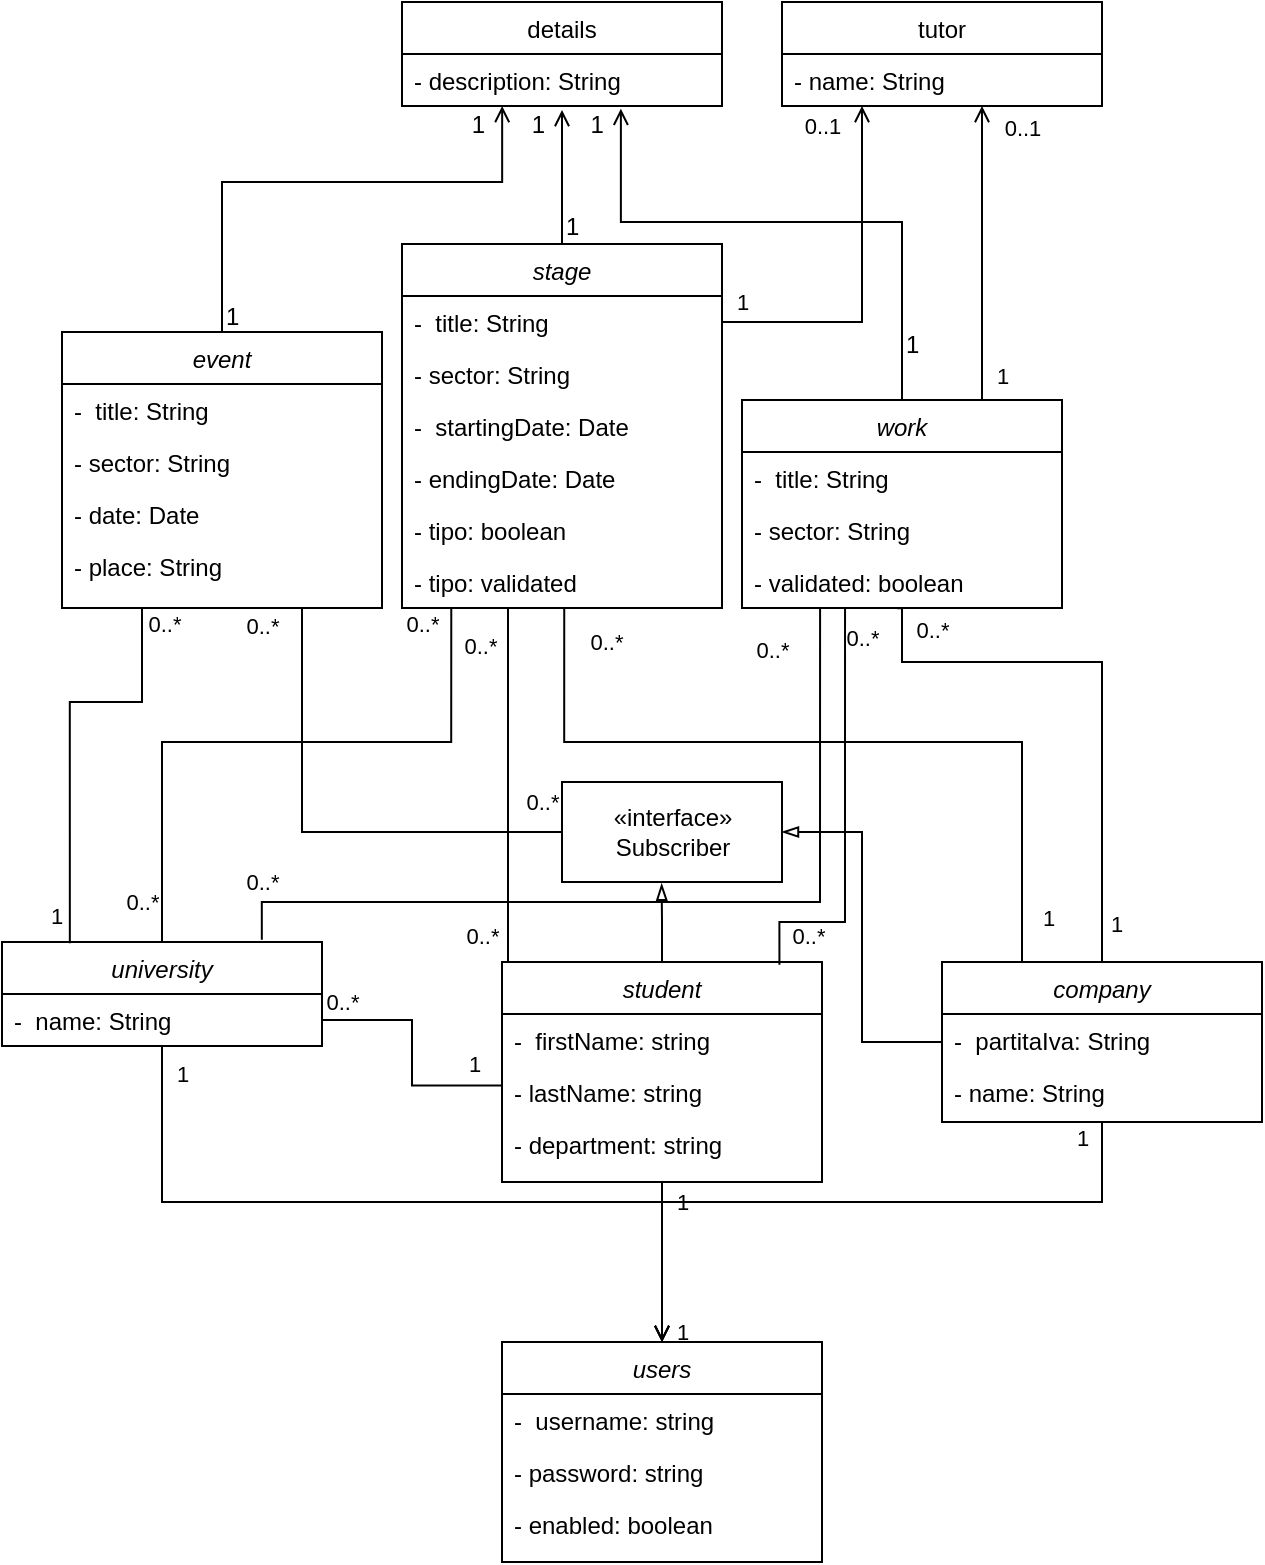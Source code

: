 <mxfile version="13.11.0" type="github">
  <diagram id="C5RBs43oDa-KdzZeNtuy" name="Page-1">
    <mxGraphModel dx="981" dy="526" grid="1" gridSize="10" guides="1" tooltips="1" connect="1" arrows="1" fold="1" page="1" pageScale="1" pageWidth="827" pageHeight="1169" math="0" shadow="0">
      <root>
        <mxCell id="WIyWlLk6GJQsqaUBKTNV-0" />
        <mxCell id="WIyWlLk6GJQsqaUBKTNV-1" parent="WIyWlLk6GJQsqaUBKTNV-0" />
        <mxCell id="zkfFHV4jXpPFQw0GAbJ--0" value="event" style="swimlane;fontStyle=2;align=center;verticalAlign=top;childLayout=stackLayout;horizontal=1;startSize=26;horizontalStack=0;resizeParent=1;resizeLast=0;collapsible=1;marginBottom=0;rounded=0;shadow=0;strokeWidth=1;fillColor=none;" parent="WIyWlLk6GJQsqaUBKTNV-1" vertex="1">
          <mxGeometry x="150" y="215" width="160" height="138" as="geometry">
            <mxRectangle x="200" y="80" width="160" height="26" as="alternateBounds" />
          </mxGeometry>
        </mxCell>
        <mxCell id="zkfFHV4jXpPFQw0GAbJ--1" value="-  title: String" style="text;align=left;verticalAlign=top;spacingLeft=4;spacingRight=4;overflow=hidden;rotatable=0;points=[[0,0.5],[1,0.5]];portConstraint=eastwest;" parent="zkfFHV4jXpPFQw0GAbJ--0" vertex="1">
          <mxGeometry y="26" width="160" height="26" as="geometry" />
        </mxCell>
        <mxCell id="zkfFHV4jXpPFQw0GAbJ--2" value="- sector: String" style="text;align=left;verticalAlign=top;spacingLeft=4;spacingRight=4;overflow=hidden;rotatable=0;points=[[0,0.5],[1,0.5]];portConstraint=eastwest;rounded=0;shadow=0;html=0;" parent="zkfFHV4jXpPFQw0GAbJ--0" vertex="1">
          <mxGeometry y="52" width="160" height="26" as="geometry" />
        </mxCell>
        <mxCell id="zkfFHV4jXpPFQw0GAbJ--3" value="- date: Date" style="text;align=left;verticalAlign=top;spacingLeft=4;spacingRight=4;overflow=hidden;rotatable=0;points=[[0,0.5],[1,0.5]];portConstraint=eastwest;rounded=0;shadow=0;html=0;" parent="zkfFHV4jXpPFQw0GAbJ--0" vertex="1">
          <mxGeometry y="78" width="160" height="26" as="geometry" />
        </mxCell>
        <mxCell id="GKu7pvznXo3YkOagFsmP-5" value="- place: String" style="text;align=left;verticalAlign=top;spacingLeft=4;spacingRight=4;overflow=hidden;rotatable=0;points=[[0,0.5],[1,0.5]];portConstraint=eastwest;rounded=0;shadow=0;html=0;" vertex="1" parent="zkfFHV4jXpPFQw0GAbJ--0">
          <mxGeometry y="104" width="160" height="26" as="geometry" />
        </mxCell>
        <mxCell id="zkfFHV4jXpPFQw0GAbJ--17" value="details" style="swimlane;fontStyle=0;align=center;verticalAlign=top;childLayout=stackLayout;horizontal=1;startSize=26;horizontalStack=0;resizeParent=1;resizeLast=0;collapsible=1;marginBottom=0;rounded=0;shadow=0;strokeWidth=1;" parent="WIyWlLk6GJQsqaUBKTNV-1" vertex="1">
          <mxGeometry x="320" y="50" width="160" height="52" as="geometry">
            <mxRectangle x="550" y="140" width="160" height="26" as="alternateBounds" />
          </mxGeometry>
        </mxCell>
        <mxCell id="zkfFHV4jXpPFQw0GAbJ--18" value="- description: String" style="text;align=left;verticalAlign=top;spacingLeft=4;spacingRight=4;overflow=hidden;rotatable=0;points=[[0,0.5],[1,0.5]];portConstraint=eastwest;" parent="zkfFHV4jXpPFQw0GAbJ--17" vertex="1">
          <mxGeometry y="26" width="160" height="26" as="geometry" />
        </mxCell>
        <mxCell id="zkfFHV4jXpPFQw0GAbJ--26" value="" style="endArrow=open;shadow=0;strokeWidth=1;rounded=0;endFill=1;edgeStyle=elbowEdgeStyle;elbow=vertical;exitX=0.5;exitY=0;exitDx=0;exitDy=0;entryX=0.313;entryY=1;entryDx=0;entryDy=0;entryPerimeter=0;" parent="WIyWlLk6GJQsqaUBKTNV-1" source="zkfFHV4jXpPFQw0GAbJ--0" target="zkfFHV4jXpPFQw0GAbJ--18" edge="1">
          <mxGeometry x="0.5" y="41" relative="1" as="geometry">
            <mxPoint x="250" y="250" as="sourcePoint" />
            <mxPoint x="402" y="114" as="targetPoint" />
            <mxPoint x="-40" y="32" as="offset" />
            <Array as="points">
              <mxPoint x="350" y="140" />
              <mxPoint x="390" y="270" />
              <mxPoint x="390" y="290" />
            </Array>
          </mxGeometry>
        </mxCell>
        <mxCell id="zkfFHV4jXpPFQw0GAbJ--27" value="1" style="resizable=0;align=left;verticalAlign=bottom;labelBackgroundColor=none;fontSize=12;" parent="zkfFHV4jXpPFQw0GAbJ--26" connectable="0" vertex="1">
          <mxGeometry x="-1" relative="1" as="geometry">
            <mxPoint y="1" as="offset" />
          </mxGeometry>
        </mxCell>
        <mxCell id="zkfFHV4jXpPFQw0GAbJ--28" value="1" style="resizable=0;align=right;verticalAlign=bottom;labelBackgroundColor=none;fontSize=12;" parent="zkfFHV4jXpPFQw0GAbJ--26" connectable="0" vertex="1">
          <mxGeometry x="1" relative="1" as="geometry">
            <mxPoint x="-7" y="17.91" as="offset" />
          </mxGeometry>
        </mxCell>
        <mxCell id="GKu7pvznXo3YkOagFsmP-13" value="work" style="swimlane;fontStyle=2;align=center;verticalAlign=top;childLayout=stackLayout;horizontal=1;startSize=26;horizontalStack=0;resizeParent=1;resizeLast=0;collapsible=1;marginBottom=0;rounded=0;shadow=0;strokeWidth=1;fillColor=none;" vertex="1" parent="WIyWlLk6GJQsqaUBKTNV-1">
          <mxGeometry x="490" y="249" width="160" height="104" as="geometry">
            <mxRectangle x="200" y="80" width="160" height="26" as="alternateBounds" />
          </mxGeometry>
        </mxCell>
        <mxCell id="GKu7pvznXo3YkOagFsmP-14" value="-  title: String" style="text;align=left;verticalAlign=top;spacingLeft=4;spacingRight=4;overflow=hidden;rotatable=0;points=[[0,0.5],[1,0.5]];portConstraint=eastwest;" vertex="1" parent="GKu7pvznXo3YkOagFsmP-13">
          <mxGeometry y="26" width="160" height="26" as="geometry" />
        </mxCell>
        <mxCell id="GKu7pvznXo3YkOagFsmP-15" value="- sector: String" style="text;align=left;verticalAlign=top;spacingLeft=4;spacingRight=4;overflow=hidden;rotatable=0;points=[[0,0.5],[1,0.5]];portConstraint=eastwest;rounded=0;shadow=0;html=0;" vertex="1" parent="GKu7pvznXo3YkOagFsmP-13">
          <mxGeometry y="52" width="160" height="26" as="geometry" />
        </mxCell>
        <mxCell id="GKu7pvznXo3YkOagFsmP-16" value="- validated: boolean" style="text;align=left;verticalAlign=top;spacingLeft=4;spacingRight=4;overflow=hidden;rotatable=0;points=[[0,0.5],[1,0.5]];portConstraint=eastwest;rounded=0;shadow=0;html=0;" vertex="1" parent="GKu7pvznXo3YkOagFsmP-13">
          <mxGeometry y="78" width="160" height="26" as="geometry" />
        </mxCell>
        <mxCell id="GKu7pvznXo3YkOagFsmP-6" value="stage" style="swimlane;fontStyle=2;align=center;verticalAlign=top;childLayout=stackLayout;horizontal=1;startSize=26;horizontalStack=0;resizeParent=1;resizeLast=0;collapsible=1;marginBottom=0;rounded=0;shadow=0;strokeWidth=1;fillColor=none;" vertex="1" parent="WIyWlLk6GJQsqaUBKTNV-1">
          <mxGeometry x="320" y="171" width="160" height="182" as="geometry">
            <mxRectangle x="200" y="80" width="160" height="26" as="alternateBounds" />
          </mxGeometry>
        </mxCell>
        <mxCell id="GKu7pvznXo3YkOagFsmP-7" value="-  title: String" style="text;align=left;verticalAlign=top;spacingLeft=4;spacingRight=4;overflow=hidden;rotatable=0;points=[[0,0.5],[1,0.5]];portConstraint=eastwest;" vertex="1" parent="GKu7pvznXo3YkOagFsmP-6">
          <mxGeometry y="26" width="160" height="26" as="geometry" />
        </mxCell>
        <mxCell id="GKu7pvznXo3YkOagFsmP-8" value="- sector: String" style="text;align=left;verticalAlign=top;spacingLeft=4;spacingRight=4;overflow=hidden;rotatable=0;points=[[0,0.5],[1,0.5]];portConstraint=eastwest;rounded=0;shadow=0;html=0;" vertex="1" parent="GKu7pvznXo3YkOagFsmP-6">
          <mxGeometry y="52" width="160" height="26" as="geometry" />
        </mxCell>
        <mxCell id="GKu7pvznXo3YkOagFsmP-9" value="-  startingDate: Date" style="text;align=left;verticalAlign=top;spacingLeft=4;spacingRight=4;overflow=hidden;rotatable=0;points=[[0,0.5],[1,0.5]];portConstraint=eastwest;rounded=0;shadow=0;html=0;" vertex="1" parent="GKu7pvznXo3YkOagFsmP-6">
          <mxGeometry y="78" width="160" height="26" as="geometry" />
        </mxCell>
        <mxCell id="GKu7pvznXo3YkOagFsmP-10" value="- endingDate: Date" style="text;align=left;verticalAlign=top;spacingLeft=4;spacingRight=4;overflow=hidden;rotatable=0;points=[[0,0.5],[1,0.5]];portConstraint=eastwest;rounded=0;shadow=0;html=0;" vertex="1" parent="GKu7pvznXo3YkOagFsmP-6">
          <mxGeometry y="104" width="160" height="26" as="geometry" />
        </mxCell>
        <mxCell id="GKu7pvznXo3YkOagFsmP-11" value="- tipo: boolean" style="text;align=left;verticalAlign=top;spacingLeft=4;spacingRight=4;overflow=hidden;rotatable=0;points=[[0,0.5],[1,0.5]];portConstraint=eastwest;rounded=0;shadow=0;html=0;" vertex="1" parent="GKu7pvznXo3YkOagFsmP-6">
          <mxGeometry y="130" width="160" height="26" as="geometry" />
        </mxCell>
        <mxCell id="GKu7pvznXo3YkOagFsmP-12" value="- tipo: validated" style="text;align=left;verticalAlign=top;spacingLeft=4;spacingRight=4;overflow=hidden;rotatable=0;points=[[0,0.5],[1,0.5]];portConstraint=eastwest;rounded=0;shadow=0;html=0;" vertex="1" parent="GKu7pvznXo3YkOagFsmP-6">
          <mxGeometry y="156" width="160" height="26" as="geometry" />
        </mxCell>
        <mxCell id="GKu7pvznXo3YkOagFsmP-22" value="" style="endArrow=open;shadow=0;strokeWidth=1;rounded=0;endFill=1;edgeStyle=elbowEdgeStyle;elbow=vertical;exitX=0.5;exitY=0;exitDx=0;exitDy=0;entryX=0.5;entryY=1.078;entryDx=0;entryDy=0;entryPerimeter=0;" edge="1" parent="WIyWlLk6GJQsqaUBKTNV-1" source="GKu7pvznXo3YkOagFsmP-6" target="zkfFHV4jXpPFQw0GAbJ--18">
          <mxGeometry x="0.5" y="41" relative="1" as="geometry">
            <mxPoint x="180" y="319" as="sourcePoint" />
            <mxPoint x="420" y="130" as="targetPoint" />
            <mxPoint x="-40" y="32" as="offset" />
            <Array as="points">
              <mxPoint x="410" y="150" />
              <mxPoint x="430" y="270" />
              <mxPoint x="480" y="250" />
              <mxPoint x="400" y="280" />
              <mxPoint x="400" y="300" />
            </Array>
          </mxGeometry>
        </mxCell>
        <mxCell id="GKu7pvznXo3YkOagFsmP-23" value="1" style="resizable=0;align=left;verticalAlign=bottom;labelBackgroundColor=none;fontSize=12;" connectable="0" vertex="1" parent="GKu7pvznXo3YkOagFsmP-22">
          <mxGeometry x="-1" relative="1" as="geometry">
            <mxPoint as="offset" />
          </mxGeometry>
        </mxCell>
        <mxCell id="GKu7pvznXo3YkOagFsmP-24" value="1" style="resizable=0;align=right;verticalAlign=bottom;labelBackgroundColor=none;fontSize=12;" connectable="0" vertex="1" parent="GKu7pvznXo3YkOagFsmP-22">
          <mxGeometry x="1" relative="1" as="geometry">
            <mxPoint x="-7" y="16" as="offset" />
          </mxGeometry>
        </mxCell>
        <mxCell id="GKu7pvznXo3YkOagFsmP-26" value="" style="endArrow=open;shadow=0;strokeWidth=1;rounded=0;endFill=1;edgeStyle=elbowEdgeStyle;elbow=vertical;exitX=0.5;exitY=0;exitDx=0;exitDy=0;entryX=0.684;entryY=1.054;entryDx=0;entryDy=0;entryPerimeter=0;" edge="1" parent="WIyWlLk6GJQsqaUBKTNV-1" source="GKu7pvznXo3YkOagFsmP-13" target="zkfFHV4jXpPFQw0GAbJ--18">
          <mxGeometry x="0.5" y="41" relative="1" as="geometry">
            <mxPoint x="620" y="329" as="sourcePoint" />
            <mxPoint x="430" y="120" as="targetPoint" />
            <mxPoint x="-40" y="32" as="offset" />
            <Array as="points">
              <mxPoint x="580" y="160" />
              <mxPoint x="490" y="280" />
              <mxPoint x="410" y="310" />
              <mxPoint x="410" y="330" />
            </Array>
          </mxGeometry>
        </mxCell>
        <mxCell id="GKu7pvznXo3YkOagFsmP-27" value="1" style="resizable=0;align=left;verticalAlign=bottom;labelBackgroundColor=none;fontSize=12;" connectable="0" vertex="1" parent="GKu7pvznXo3YkOagFsmP-26">
          <mxGeometry x="-1" relative="1" as="geometry">
            <mxPoint y="-19" as="offset" />
          </mxGeometry>
        </mxCell>
        <mxCell id="GKu7pvznXo3YkOagFsmP-28" value="1" style="resizable=0;align=right;verticalAlign=bottom;labelBackgroundColor=none;fontSize=12;" connectable="0" vertex="1" parent="GKu7pvznXo3YkOagFsmP-26">
          <mxGeometry x="1" relative="1" as="geometry">
            <mxPoint x="-7" y="16.44" as="offset" />
          </mxGeometry>
        </mxCell>
        <mxCell id="GKu7pvznXo3YkOagFsmP-88" style="edgeStyle=orthogonalEdgeStyle;rounded=0;orthogonalLoop=1;jettySize=auto;html=1;entryX=0.5;entryY=0;entryDx=0;entryDy=0;endArrow=open;endFill=0;" edge="1" parent="WIyWlLk6GJQsqaUBKTNV-1" source="GKu7pvznXo3YkOagFsmP-32" target="GKu7pvznXo3YkOagFsmP-48">
          <mxGeometry relative="1" as="geometry" />
        </mxCell>
        <mxCell id="GKu7pvznXo3YkOagFsmP-92" value="1" style="edgeLabel;html=1;align=center;verticalAlign=middle;resizable=0;points=[];" vertex="1" connectable="0" parent="GKu7pvznXo3YkOagFsmP-88">
          <mxGeometry x="-0.764" y="-1" relative="1" as="geometry">
            <mxPoint x="11" as="offset" />
          </mxGeometry>
        </mxCell>
        <mxCell id="GKu7pvznXo3YkOagFsmP-97" value="&lt;div&gt;1&lt;/div&gt;" style="edgeLabel;html=1;align=center;verticalAlign=middle;resizable=0;points=[];" vertex="1" connectable="0" parent="GKu7pvznXo3YkOagFsmP-88">
          <mxGeometry x="0.667" y="-1" relative="1" as="geometry">
            <mxPoint x="11" y="8.57" as="offset" />
          </mxGeometry>
        </mxCell>
        <mxCell id="GKu7pvznXo3YkOagFsmP-134" style="edgeStyle=orthogonalEdgeStyle;rounded=0;orthogonalLoop=1;jettySize=auto;html=1;entryX=0.453;entryY=1.017;entryDx=0;entryDy=0;entryPerimeter=0;endArrow=blockThin;endFill=0;" edge="1" parent="WIyWlLk6GJQsqaUBKTNV-1" source="GKu7pvznXo3YkOagFsmP-32" target="GKu7pvznXo3YkOagFsmP-108">
          <mxGeometry relative="1" as="geometry" />
        </mxCell>
        <mxCell id="GKu7pvznXo3YkOagFsmP-32" value="student" style="swimlane;fontStyle=2;align=center;verticalAlign=top;childLayout=stackLayout;horizontal=1;startSize=26;horizontalStack=0;resizeParent=1;resizeLast=0;collapsible=1;marginBottom=0;rounded=0;shadow=0;strokeWidth=1;fillColor=none;" vertex="1" parent="WIyWlLk6GJQsqaUBKTNV-1">
          <mxGeometry x="370" y="530" width="160" height="110" as="geometry">
            <mxRectangle x="200" y="80" width="160" height="26" as="alternateBounds" />
          </mxGeometry>
        </mxCell>
        <mxCell id="GKu7pvznXo3YkOagFsmP-33" value="-  firstName: string" style="text;align=left;verticalAlign=top;spacingLeft=4;spacingRight=4;overflow=hidden;rotatable=0;points=[[0,0.5],[1,0.5]];portConstraint=eastwest;" vertex="1" parent="GKu7pvznXo3YkOagFsmP-32">
          <mxGeometry y="26" width="160" height="26" as="geometry" />
        </mxCell>
        <mxCell id="GKu7pvznXo3YkOagFsmP-34" value="- lastName: string" style="text;align=left;verticalAlign=top;spacingLeft=4;spacingRight=4;overflow=hidden;rotatable=0;points=[[0,0.5],[1,0.5]];portConstraint=eastwest;rounded=0;shadow=0;html=0;" vertex="1" parent="GKu7pvznXo3YkOagFsmP-32">
          <mxGeometry y="52" width="160" height="26" as="geometry" />
        </mxCell>
        <mxCell id="GKu7pvznXo3YkOagFsmP-35" value="- department: string" style="text;align=left;verticalAlign=top;spacingLeft=4;spacingRight=4;overflow=hidden;rotatable=0;points=[[0,0.5],[1,0.5]];portConstraint=eastwest;rounded=0;shadow=0;html=0;" vertex="1" parent="GKu7pvznXo3YkOagFsmP-32">
          <mxGeometry y="78" width="160" height="26" as="geometry" />
        </mxCell>
        <mxCell id="GKu7pvznXo3YkOagFsmP-90" style="edgeStyle=orthogonalEdgeStyle;rounded=0;orthogonalLoop=1;jettySize=auto;html=1;entryX=0.5;entryY=0;entryDx=0;entryDy=0;endArrow=open;endFill=0;" edge="1" parent="WIyWlLk6GJQsqaUBKTNV-1" source="GKu7pvznXo3YkOagFsmP-37" target="GKu7pvznXo3YkOagFsmP-48">
          <mxGeometry relative="1" as="geometry">
            <mxPoint x="390" y="690" as="targetPoint" />
            <Array as="points">
              <mxPoint x="200" y="650" />
              <mxPoint x="450" y="650" />
            </Array>
          </mxGeometry>
        </mxCell>
        <mxCell id="GKu7pvznXo3YkOagFsmP-93" value="&lt;div&gt;1&lt;/div&gt;" style="edgeLabel;html=1;align=center;verticalAlign=middle;resizable=0;points=[];" vertex="1" connectable="0" parent="GKu7pvznXo3YkOagFsmP-90">
          <mxGeometry x="-0.938" y="1" relative="1" as="geometry">
            <mxPoint x="8.97" y="1.57" as="offset" />
          </mxGeometry>
        </mxCell>
        <mxCell id="GKu7pvznXo3YkOagFsmP-37" value="university" style="swimlane;fontStyle=2;align=center;verticalAlign=top;childLayout=stackLayout;horizontal=1;startSize=26;horizontalStack=0;resizeParent=1;resizeLast=0;collapsible=1;marginBottom=0;rounded=0;shadow=0;strokeWidth=1;fillColor=none;" vertex="1" parent="WIyWlLk6GJQsqaUBKTNV-1">
          <mxGeometry x="120" y="520" width="160" height="52" as="geometry">
            <mxRectangle x="200" y="80" width="160" height="26" as="alternateBounds" />
          </mxGeometry>
        </mxCell>
        <mxCell id="GKu7pvznXo3YkOagFsmP-38" value="-  name: String" style="text;align=left;verticalAlign=top;spacingLeft=4;spacingRight=4;overflow=hidden;rotatable=0;points=[[0,0.5],[1,0.5]];portConstraint=eastwest;" vertex="1" parent="GKu7pvznXo3YkOagFsmP-37">
          <mxGeometry y="26" width="160" height="26" as="geometry" />
        </mxCell>
        <mxCell id="GKu7pvznXo3YkOagFsmP-89" style="edgeStyle=orthogonalEdgeStyle;rounded=0;orthogonalLoop=1;jettySize=auto;html=1;endArrow=open;endFill=0;entryX=0.5;entryY=0;entryDx=0;entryDy=0;" edge="1" parent="WIyWlLk6GJQsqaUBKTNV-1" source="GKu7pvznXo3YkOagFsmP-42" target="GKu7pvznXo3YkOagFsmP-48">
          <mxGeometry relative="1" as="geometry">
            <mxPoint x="480" y="690" as="targetPoint" />
            <Array as="points">
              <mxPoint x="670" y="650" />
              <mxPoint x="450" y="650" />
            </Array>
          </mxGeometry>
        </mxCell>
        <mxCell id="GKu7pvznXo3YkOagFsmP-91" value="1" style="edgeLabel;html=1;align=center;verticalAlign=middle;resizable=0;points=[];" vertex="1" connectable="0" parent="GKu7pvznXo3YkOagFsmP-89">
          <mxGeometry x="-0.965" y="-2" relative="1" as="geometry">
            <mxPoint x="-8.03" y="1.71" as="offset" />
          </mxGeometry>
        </mxCell>
        <mxCell id="GKu7pvznXo3YkOagFsmP-135" style="edgeStyle=orthogonalEdgeStyle;rounded=0;orthogonalLoop=1;jettySize=auto;html=1;entryX=1;entryY=0.5;entryDx=0;entryDy=0;endArrow=blockThin;endFill=0;" edge="1" parent="WIyWlLk6GJQsqaUBKTNV-1" source="GKu7pvznXo3YkOagFsmP-42" target="GKu7pvznXo3YkOagFsmP-108">
          <mxGeometry relative="1" as="geometry" />
        </mxCell>
        <mxCell id="GKu7pvznXo3YkOagFsmP-42" value="company" style="swimlane;fontStyle=2;align=center;verticalAlign=top;childLayout=stackLayout;horizontal=1;startSize=26;horizontalStack=0;resizeParent=1;resizeLast=0;collapsible=1;marginBottom=0;rounded=0;shadow=0;strokeWidth=1;fillColor=none;" vertex="1" parent="WIyWlLk6GJQsqaUBKTNV-1">
          <mxGeometry x="590" y="530" width="160" height="80" as="geometry">
            <mxRectangle x="200" y="80" width="160" height="26" as="alternateBounds" />
          </mxGeometry>
        </mxCell>
        <mxCell id="GKu7pvznXo3YkOagFsmP-43" value="-  partitaIva: String" style="text;align=left;verticalAlign=top;spacingLeft=4;spacingRight=4;overflow=hidden;rotatable=0;points=[[0,0.5],[1,0.5]];portConstraint=eastwest;" vertex="1" parent="GKu7pvznXo3YkOagFsmP-42">
          <mxGeometry y="26" width="160" height="26" as="geometry" />
        </mxCell>
        <mxCell id="GKu7pvznXo3YkOagFsmP-44" value="- name: String" style="text;align=left;verticalAlign=top;spacingLeft=4;spacingRight=4;overflow=hidden;rotatable=0;points=[[0,0.5],[1,0.5]];portConstraint=eastwest;rounded=0;shadow=0;html=0;" vertex="1" parent="GKu7pvznXo3YkOagFsmP-42">
          <mxGeometry y="52" width="160" height="26" as="geometry" />
        </mxCell>
        <mxCell id="GKu7pvznXo3YkOagFsmP-48" value="users" style="swimlane;fontStyle=2;align=center;verticalAlign=top;childLayout=stackLayout;horizontal=1;startSize=26;horizontalStack=0;resizeParent=1;resizeLast=0;collapsible=1;marginBottom=0;rounded=0;shadow=0;strokeWidth=1;fillColor=none;" vertex="1" parent="WIyWlLk6GJQsqaUBKTNV-1">
          <mxGeometry x="370" y="720" width="160" height="110" as="geometry">
            <mxRectangle x="200" y="80" width="160" height="26" as="alternateBounds" />
          </mxGeometry>
        </mxCell>
        <mxCell id="GKu7pvznXo3YkOagFsmP-49" value="-  username: string" style="text;align=left;verticalAlign=top;spacingLeft=4;spacingRight=4;overflow=hidden;rotatable=0;points=[[0,0.5],[1,0.5]];portConstraint=eastwest;" vertex="1" parent="GKu7pvznXo3YkOagFsmP-48">
          <mxGeometry y="26" width="160" height="26" as="geometry" />
        </mxCell>
        <mxCell id="GKu7pvznXo3YkOagFsmP-50" value="- password: string" style="text;align=left;verticalAlign=top;spacingLeft=4;spacingRight=4;overflow=hidden;rotatable=0;points=[[0,0.5],[1,0.5]];portConstraint=eastwest;rounded=0;shadow=0;html=0;" vertex="1" parent="GKu7pvznXo3YkOagFsmP-48">
          <mxGeometry y="52" width="160" height="26" as="geometry" />
        </mxCell>
        <mxCell id="GKu7pvznXo3YkOagFsmP-51" value="- enabled: boolean" style="text;align=left;verticalAlign=top;spacingLeft=4;spacingRight=4;overflow=hidden;rotatable=0;points=[[0,0.5],[1,0.5]];portConstraint=eastwest;rounded=0;shadow=0;html=0;" vertex="1" parent="GKu7pvznXo3YkOagFsmP-48">
          <mxGeometry y="78" width="160" height="26" as="geometry" />
        </mxCell>
        <mxCell id="GKu7pvznXo3YkOagFsmP-53" value="" style="endArrow=none;html=1;exitX=0.001;exitY=0.374;exitDx=0;exitDy=0;exitPerimeter=0;entryX=1;entryY=0.5;entryDx=0;entryDy=0;edgeStyle=orthogonalEdgeStyle;rounded=0;" edge="1" parent="WIyWlLk6GJQsqaUBKTNV-1" source="GKu7pvznXo3YkOagFsmP-34" target="GKu7pvznXo3YkOagFsmP-38">
          <mxGeometry width="50" height="50" relative="1" as="geometry">
            <mxPoint x="340" y="510" as="sourcePoint" />
            <mxPoint x="190" y="542" as="targetPoint" />
          </mxGeometry>
        </mxCell>
        <mxCell id="GKu7pvznXo3YkOagFsmP-62" value="1" style="edgeLabel;html=1;align=center;verticalAlign=middle;resizable=0;points=[];" vertex="1" connectable="0" parent="GKu7pvznXo3YkOagFsmP-53">
          <mxGeometry x="-0.762" y="-1" relative="1" as="geometry">
            <mxPoint y="-10.4" as="offset" />
          </mxGeometry>
        </mxCell>
        <mxCell id="GKu7pvznXo3YkOagFsmP-63" value="&lt;div&gt;0..*&lt;/div&gt;" style="edgeLabel;html=1;align=center;verticalAlign=middle;resizable=0;points=[];" vertex="1" connectable="0" parent="GKu7pvznXo3YkOagFsmP-53">
          <mxGeometry x="0.864" y="1" relative="1" as="geometry">
            <mxPoint x="1.83" y="-10.19" as="offset" />
          </mxGeometry>
        </mxCell>
        <mxCell id="GKu7pvznXo3YkOagFsmP-68" value="" style="endArrow=none;html=1;exitX=0.867;exitY=0.013;exitDx=0;exitDy=0;entryX=0.322;entryY=0.982;entryDx=0;entryDy=0;entryPerimeter=0;edgeStyle=orthogonalEdgeStyle;exitPerimeter=0;rounded=0;" edge="1" parent="WIyWlLk6GJQsqaUBKTNV-1" source="GKu7pvznXo3YkOagFsmP-32" target="GKu7pvznXo3YkOagFsmP-16">
          <mxGeometry width="50" height="50" relative="1" as="geometry">
            <mxPoint x="390" y="460" as="sourcePoint" />
            <mxPoint x="520" y="340" as="targetPoint" />
            <Array as="points">
              <mxPoint x="509" y="510" />
              <mxPoint x="542" y="510" />
            </Array>
          </mxGeometry>
        </mxCell>
        <mxCell id="GKu7pvznXo3YkOagFsmP-76" value="&lt;div&gt;0..*&lt;/div&gt;" style="edgeLabel;html=1;align=center;verticalAlign=middle;resizable=0;points=[];" vertex="1" connectable="0" parent="GKu7pvznXo3YkOagFsmP-68">
          <mxGeometry x="-0.875" y="-1" relative="1" as="geometry">
            <mxPoint x="13.38" y="-1.34" as="offset" />
          </mxGeometry>
        </mxCell>
        <mxCell id="GKu7pvznXo3YkOagFsmP-77" value="&lt;div&gt;0..*&lt;/div&gt;" style="edgeLabel;html=1;align=center;verticalAlign=middle;resizable=0;points=[];" vertex="1" connectable="0" parent="GKu7pvznXo3YkOagFsmP-68">
          <mxGeometry x="-0.875" y="-1" relative="1" as="geometry">
            <mxPoint x="-149.72" y="-1.34" as="offset" />
          </mxGeometry>
        </mxCell>
        <mxCell id="GKu7pvznXo3YkOagFsmP-69" value="" style="endArrow=none;html=1;rounded=1;edgeStyle=orthogonalEdgeStyle;" edge="1" parent="WIyWlLk6GJQsqaUBKTNV-1">
          <mxGeometry width="50" height="50" relative="1" as="geometry">
            <mxPoint x="373" y="530" as="sourcePoint" />
            <mxPoint x="373" y="353" as="targetPoint" />
            <Array as="points">
              <mxPoint x="373" y="530" />
            </Array>
          </mxGeometry>
        </mxCell>
        <mxCell id="GKu7pvznXo3YkOagFsmP-72" value="&lt;div&gt;0..*&lt;/div&gt;" style="edgeLabel;html=1;align=center;verticalAlign=middle;resizable=0;points=[];" vertex="1" connectable="0" parent="GKu7pvznXo3YkOagFsmP-69">
          <mxGeometry x="0.921" relative="1" as="geometry">
            <mxPoint x="-13.8" y="11.55" as="offset" />
          </mxGeometry>
        </mxCell>
        <mxCell id="GKu7pvznXo3YkOagFsmP-71" value="" style="endArrow=none;html=1;exitX=0.5;exitY=0;exitDx=0;exitDy=0;entryX=0.154;entryY=1.005;entryDx=0;entryDy=0;entryPerimeter=0;edgeStyle=orthogonalEdgeStyle;rounded=0;" edge="1" parent="WIyWlLk6GJQsqaUBKTNV-1" source="GKu7pvznXo3YkOagFsmP-37" target="GKu7pvznXo3YkOagFsmP-12">
          <mxGeometry width="50" height="50" relative="1" as="geometry">
            <mxPoint x="320" y="380" as="sourcePoint" />
            <mxPoint x="350" y="350" as="targetPoint" />
            <Array as="points">
              <mxPoint x="200" y="420" />
              <mxPoint x="345" y="420" />
            </Array>
          </mxGeometry>
        </mxCell>
        <mxCell id="GKu7pvznXo3YkOagFsmP-73" value="&lt;div&gt;0..*&lt;/div&gt;" style="edgeLabel;html=1;align=center;verticalAlign=middle;resizable=0;points=[];" vertex="1" connectable="0" parent="GKu7pvznXo3YkOagFsmP-71">
          <mxGeometry x="0.866" y="2" relative="1" as="geometry">
            <mxPoint x="-12.63" y="-13.71" as="offset" />
          </mxGeometry>
        </mxCell>
        <mxCell id="GKu7pvznXo3YkOagFsmP-80" value="" style="endArrow=none;html=1;exitX=0.212;exitY=0.011;exitDx=0;exitDy=0;exitPerimeter=0;entryX=0.25;entryY=1;entryDx=0;entryDy=0;edgeStyle=orthogonalEdgeStyle;rounded=0;" edge="1" parent="WIyWlLk6GJQsqaUBKTNV-1" source="GKu7pvznXo3YkOagFsmP-37" target="zkfFHV4jXpPFQw0GAbJ--0">
          <mxGeometry width="50" height="50" relative="1" as="geometry">
            <mxPoint x="320" y="450" as="sourcePoint" />
            <mxPoint x="370" y="400" as="targetPoint" />
            <Array as="points">
              <mxPoint x="154" y="400" />
              <mxPoint x="190" y="400" />
            </Array>
          </mxGeometry>
        </mxCell>
        <mxCell id="GKu7pvznXo3YkOagFsmP-81" value="1" style="edgeLabel;html=1;align=center;verticalAlign=middle;resizable=0;points=[];" vertex="1" connectable="0" parent="GKu7pvznXo3YkOagFsmP-80">
          <mxGeometry x="-0.833" y="1" relative="1" as="geometry">
            <mxPoint x="-5.95" y="3.6" as="offset" />
          </mxGeometry>
        </mxCell>
        <mxCell id="GKu7pvznXo3YkOagFsmP-82" value="&lt;div&gt;0..*&lt;/div&gt;" style="edgeLabel;html=1;align=center;verticalAlign=middle;resizable=0;points=[];" vertex="1" connectable="0" parent="GKu7pvznXo3YkOagFsmP-80">
          <mxGeometry x="0.938" relative="1" as="geometry">
            <mxPoint x="11.08" y="1.99" as="offset" />
          </mxGeometry>
        </mxCell>
        <mxCell id="GKu7pvznXo3YkOagFsmP-83" value="" style="endArrow=none;html=1;entryX=0;entryY=0.5;entryDx=0;entryDy=0;exitX=0.75;exitY=1;exitDx=0;exitDy=0;edgeStyle=orthogonalEdgeStyle;rounded=0;" edge="1" parent="WIyWlLk6GJQsqaUBKTNV-1" source="zkfFHV4jXpPFQw0GAbJ--0" target="GKu7pvznXo3YkOagFsmP-108">
          <mxGeometry width="50" height="50" relative="1" as="geometry">
            <mxPoint x="30" y="480" as="sourcePoint" />
            <mxPoint x="80" y="430" as="targetPoint" />
          </mxGeometry>
        </mxCell>
        <mxCell id="GKu7pvznXo3YkOagFsmP-84" value="&lt;div&gt;0..*&lt;/div&gt;" style="edgeLabel;html=1;align=center;verticalAlign=middle;resizable=0;points=[];" vertex="1" connectable="0" parent="GKu7pvznXo3YkOagFsmP-83">
          <mxGeometry x="0.941" y="-1" relative="1" as="geometry">
            <mxPoint x="-2.86" y="-16" as="offset" />
          </mxGeometry>
        </mxCell>
        <mxCell id="GKu7pvznXo3YkOagFsmP-85" value="0..*" style="edgeLabel;html=1;align=center;verticalAlign=middle;resizable=0;points=[];" vertex="1" connectable="0" parent="GKu7pvznXo3YkOagFsmP-83">
          <mxGeometry x="-0.941" y="-1" relative="1" as="geometry">
            <mxPoint x="-19.06" y="2.03" as="offset" />
          </mxGeometry>
        </mxCell>
        <mxCell id="GKu7pvznXo3YkOagFsmP-100" value="tutor" style="swimlane;fontStyle=0;align=center;verticalAlign=top;childLayout=stackLayout;horizontal=1;startSize=26;horizontalStack=0;resizeParent=1;resizeLast=0;collapsible=1;marginBottom=0;rounded=0;shadow=0;strokeWidth=1;" vertex="1" parent="WIyWlLk6GJQsqaUBKTNV-1">
          <mxGeometry x="510" y="50" width="160" height="52" as="geometry">
            <mxRectangle x="550" y="140" width="160" height="26" as="alternateBounds" />
          </mxGeometry>
        </mxCell>
        <mxCell id="GKu7pvznXo3YkOagFsmP-101" value="- name: String" style="text;align=left;verticalAlign=top;spacingLeft=4;spacingRight=4;overflow=hidden;rotatable=0;points=[[0,0.5],[1,0.5]];portConstraint=eastwest;" vertex="1" parent="GKu7pvznXo3YkOagFsmP-100">
          <mxGeometry y="26" width="160" height="26" as="geometry" />
        </mxCell>
        <mxCell id="GKu7pvznXo3YkOagFsmP-102" style="edgeStyle=orthogonalEdgeStyle;rounded=0;orthogonalLoop=1;jettySize=auto;html=1;endArrow=open;endFill=0;entryX=0.25;entryY=1;entryDx=0;entryDy=0;" edge="1" parent="WIyWlLk6GJQsqaUBKTNV-1" source="GKu7pvznXo3YkOagFsmP-7" target="GKu7pvznXo3YkOagFsmP-100">
          <mxGeometry relative="1" as="geometry">
            <mxPoint x="550" y="210" as="targetPoint" />
          </mxGeometry>
        </mxCell>
        <mxCell id="GKu7pvznXo3YkOagFsmP-104" value="1" style="edgeLabel;html=1;align=center;verticalAlign=middle;resizable=0;points=[];" vertex="1" connectable="0" parent="GKu7pvznXo3YkOagFsmP-102">
          <mxGeometry x="-0.87" y="-2" relative="1" as="geometry">
            <mxPoint x="-1.43" y="-12" as="offset" />
          </mxGeometry>
        </mxCell>
        <mxCell id="GKu7pvznXo3YkOagFsmP-107" value="0..1" style="edgeLabel;html=1;align=center;verticalAlign=middle;resizable=0;points=[];" vertex="1" connectable="0" parent="GKu7pvznXo3YkOagFsmP-102">
          <mxGeometry x="0.888" y="2" relative="1" as="geometry">
            <mxPoint x="-18" as="offset" />
          </mxGeometry>
        </mxCell>
        <mxCell id="GKu7pvznXo3YkOagFsmP-103" style="edgeStyle=orthogonalEdgeStyle;rounded=0;orthogonalLoop=1;jettySize=auto;html=1;endArrow=open;endFill=0;exitX=0.75;exitY=0;exitDx=0;exitDy=0;" edge="1" parent="WIyWlLk6GJQsqaUBKTNV-1" source="GKu7pvznXo3YkOagFsmP-13">
          <mxGeometry relative="1" as="geometry">
            <mxPoint x="610" y="102" as="targetPoint" />
            <mxPoint x="490" y="220" as="sourcePoint" />
          </mxGeometry>
        </mxCell>
        <mxCell id="GKu7pvznXo3YkOagFsmP-105" value="1" style="edgeLabel;html=1;align=center;verticalAlign=middle;resizable=0;points=[];" vertex="1" connectable="0" parent="GKu7pvznXo3YkOagFsmP-103">
          <mxGeometry x="-0.808" relative="1" as="geometry">
            <mxPoint x="10" y="1.29" as="offset" />
          </mxGeometry>
        </mxCell>
        <mxCell id="GKu7pvznXo3YkOagFsmP-106" value="0..1" style="edgeLabel;html=1;align=center;verticalAlign=middle;resizable=0;points=[];" vertex="1" connectable="0" parent="GKu7pvznXo3YkOagFsmP-103">
          <mxGeometry x="0.848" y="-2" relative="1" as="geometry">
            <mxPoint x="18" as="offset" />
          </mxGeometry>
        </mxCell>
        <mxCell id="GKu7pvznXo3YkOagFsmP-108" value="&lt;div&gt;«interface»&lt;/div&gt;Subscriber" style="html=1;fillColor=none;" vertex="1" parent="WIyWlLk6GJQsqaUBKTNV-1">
          <mxGeometry x="400" y="440" width="110" height="50" as="geometry" />
        </mxCell>
        <mxCell id="GKu7pvznXo3YkOagFsmP-120" value="" style="endArrow=none;html=1;entryX=0.25;entryY=0;entryDx=0;entryDy=0;rounded=0;edgeStyle=orthogonalEdgeStyle;exitX=0.507;exitY=0.984;exitDx=0;exitDy=0;exitPerimeter=0;" edge="1" parent="WIyWlLk6GJQsqaUBKTNV-1" source="GKu7pvznXo3YkOagFsmP-12" target="GKu7pvznXo3YkOagFsmP-42">
          <mxGeometry width="50" height="50" relative="1" as="geometry">
            <mxPoint x="401" y="355" as="sourcePoint" />
            <mxPoint x="629.94" y="530" as="targetPoint" />
            <Array as="points">
              <mxPoint x="401" y="420" />
              <mxPoint x="630" y="420" />
            </Array>
          </mxGeometry>
        </mxCell>
        <mxCell id="GKu7pvznXo3YkOagFsmP-121" value="1" style="edgeLabel;html=1;align=center;verticalAlign=middle;resizable=0;points=[];" vertex="1" connectable="0" parent="GKu7pvznXo3YkOagFsmP-120">
          <mxGeometry x="0.905" y="2" relative="1" as="geometry">
            <mxPoint x="10.7" y="-3.38" as="offset" />
          </mxGeometry>
        </mxCell>
        <mxCell id="GKu7pvznXo3YkOagFsmP-122" value="&lt;div&gt;0..*&lt;/div&gt;" style="edgeLabel;html=1;align=center;verticalAlign=middle;resizable=0;points=[];" vertex="1" connectable="0" parent="GKu7pvznXo3YkOagFsmP-120">
          <mxGeometry x="-0.887" y="1" relative="1" as="geometry">
            <mxPoint x="19.78" y="-5.86" as="offset" />
          </mxGeometry>
        </mxCell>
        <mxCell id="GKu7pvznXo3YkOagFsmP-123" value="" style="endArrow=none;html=1;edgeStyle=orthogonalEdgeStyle;rounded=0;exitX=0.5;exitY=0;exitDx=0;exitDy=0;entryX=0.485;entryY=1.005;entryDx=0;entryDy=0;entryPerimeter=0;" edge="1" parent="WIyWlLk6GJQsqaUBKTNV-1" source="GKu7pvznXo3YkOagFsmP-42" target="GKu7pvznXo3YkOagFsmP-16">
          <mxGeometry width="50" height="50" relative="1" as="geometry">
            <mxPoint x="670" y="490" as="sourcePoint" />
            <mxPoint x="570" y="390" as="targetPoint" />
            <Array as="points">
              <mxPoint x="670" y="380" />
              <mxPoint x="570" y="380" />
              <mxPoint x="570" y="353" />
            </Array>
          </mxGeometry>
        </mxCell>
        <mxCell id="GKu7pvznXo3YkOagFsmP-124" value="&lt;div&gt;1&lt;/div&gt;" style="edgeLabel;html=1;align=center;verticalAlign=middle;resizable=0;points=[];" vertex="1" connectable="0" parent="GKu7pvznXo3YkOagFsmP-123">
          <mxGeometry x="-0.859" relative="1" as="geometry">
            <mxPoint x="7.04" as="offset" />
          </mxGeometry>
        </mxCell>
        <mxCell id="GKu7pvznXo3YkOagFsmP-125" value="&lt;div&gt;0..*&lt;/div&gt;" style="edgeLabel;html=1;align=center;verticalAlign=middle;resizable=0;points=[];" vertex="1" connectable="0" parent="GKu7pvznXo3YkOagFsmP-123">
          <mxGeometry x="0.905" y="1" relative="1" as="geometry">
            <mxPoint x="16.15" as="offset" />
          </mxGeometry>
        </mxCell>
        <mxCell id="GKu7pvznXo3YkOagFsmP-126" value="&lt;div&gt;0..*&lt;/div&gt;" style="edgeLabel;html=1;align=center;verticalAlign=middle;resizable=0;points=[];" vertex="1" connectable="0" parent="GKu7pvznXo3YkOagFsmP-123">
          <mxGeometry x="0.905" y="1" relative="1" as="geometry">
            <mxPoint x="-19.01" y="4.0" as="offset" />
          </mxGeometry>
        </mxCell>
        <mxCell id="GKu7pvznXo3YkOagFsmP-127" value="&lt;div&gt;0..*&lt;/div&gt;" style="edgeLabel;html=1;align=center;verticalAlign=middle;resizable=0;points=[];" vertex="1" connectable="0" parent="GKu7pvznXo3YkOagFsmP-123">
          <mxGeometry x="0.905" y="1" relative="1" as="geometry">
            <mxPoint x="-63.85" y="10.03" as="offset" />
          </mxGeometry>
        </mxCell>
        <mxCell id="GKu7pvznXo3YkOagFsmP-128" value="" style="endArrow=none;html=1;edgeStyle=orthogonalEdgeStyle;rounded=0;exitX=0.812;exitY=-0.022;exitDx=0;exitDy=0;exitPerimeter=0;entryX=0.244;entryY=0.986;entryDx=0;entryDy=0;entryPerimeter=0;" edge="1" parent="WIyWlLk6GJQsqaUBKTNV-1" source="GKu7pvznXo3YkOagFsmP-37" target="GKu7pvznXo3YkOagFsmP-16">
          <mxGeometry width="50" height="50" relative="1" as="geometry">
            <mxPoint x="230" y="490" as="sourcePoint" />
            <mxPoint x="529" y="355" as="targetPoint" />
            <Array as="points">
              <mxPoint x="250" y="500" />
              <mxPoint x="529" y="500" />
            </Array>
          </mxGeometry>
        </mxCell>
        <mxCell id="GKu7pvznXo3YkOagFsmP-129" value="&lt;div&gt;0..*&lt;/div&gt;" style="edgeLabel;html=1;align=center;verticalAlign=middle;resizable=0;points=[];" vertex="1" connectable="0" parent="GKu7pvznXo3YkOagFsmP-128">
          <mxGeometry x="-0.929" y="1" relative="1" as="geometry">
            <mxPoint x="0.66" y="-13.34" as="offset" />
          </mxGeometry>
        </mxCell>
        <mxCell id="GKu7pvznXo3YkOagFsmP-130" value="&lt;div&gt;0..*&lt;/div&gt;" style="edgeLabel;html=1;align=center;verticalAlign=middle;resizable=0;points=[];" vertex="1" connectable="0" parent="GKu7pvznXo3YkOagFsmP-128">
          <mxGeometry x="-0.929" y="1" relative="1" as="geometry">
            <mxPoint x="-59.34" y="-3.34" as="offset" />
          </mxGeometry>
        </mxCell>
      </root>
    </mxGraphModel>
  </diagram>
</mxfile>

